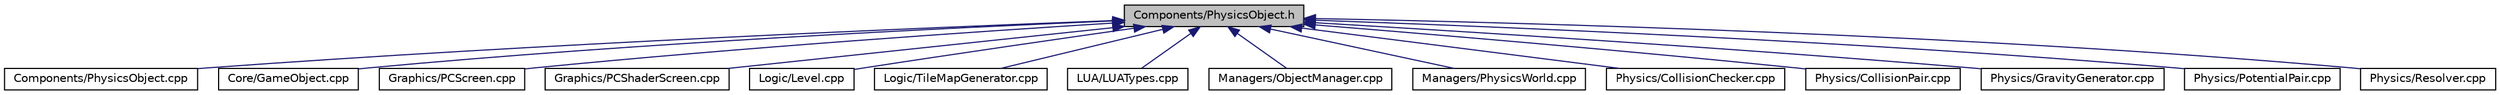 digraph "Components/PhysicsObject.h"
{
  edge [fontname="Helvetica",fontsize="10",labelfontname="Helvetica",labelfontsize="10"];
  node [fontname="Helvetica",fontsize="10",shape=record];
  Node1 [label="Components/PhysicsObject.h",height=0.2,width=0.4,color="black", fillcolor="grey75", style="filled", fontcolor="black"];
  Node1 -> Node2 [dir="back",color="midnightblue",fontsize="10",style="solid",fontname="Helvetica"];
  Node2 [label="Components/PhysicsObject.cpp",height=0.2,width=0.4,color="black", fillcolor="white", style="filled",URL="$PhysicsObject_8cpp.html"];
  Node1 -> Node3 [dir="back",color="midnightblue",fontsize="10",style="solid",fontname="Helvetica"];
  Node3 [label="Core/GameObject.cpp",height=0.2,width=0.4,color="black", fillcolor="white", style="filled",URL="$GameObject_8cpp.html"];
  Node1 -> Node4 [dir="back",color="midnightblue",fontsize="10",style="solid",fontname="Helvetica"];
  Node4 [label="Graphics/PCScreen.cpp",height=0.2,width=0.4,color="black", fillcolor="white", style="filled",URL="$PCScreen_8cpp.html"];
  Node1 -> Node5 [dir="back",color="midnightblue",fontsize="10",style="solid",fontname="Helvetica"];
  Node5 [label="Graphics/PCShaderScreen.cpp",height=0.2,width=0.4,color="black", fillcolor="white", style="filled",URL="$PCShaderScreen_8cpp.html"];
  Node1 -> Node6 [dir="back",color="midnightblue",fontsize="10",style="solid",fontname="Helvetica"];
  Node6 [label="Logic/Level.cpp",height=0.2,width=0.4,color="black", fillcolor="white", style="filled",URL="$Level_8cpp.html"];
  Node1 -> Node7 [dir="back",color="midnightblue",fontsize="10",style="solid",fontname="Helvetica"];
  Node7 [label="Logic/TileMapGenerator.cpp",height=0.2,width=0.4,color="black", fillcolor="white", style="filled",URL="$TileMapGenerator_8cpp.html"];
  Node1 -> Node8 [dir="back",color="midnightblue",fontsize="10",style="solid",fontname="Helvetica"];
  Node8 [label="LUA/LUATypes.cpp",height=0.2,width=0.4,color="black", fillcolor="white", style="filled",URL="$LUATypes_8cpp.html"];
  Node1 -> Node9 [dir="back",color="midnightblue",fontsize="10",style="solid",fontname="Helvetica"];
  Node9 [label="Managers/ObjectManager.cpp",height=0.2,width=0.4,color="black", fillcolor="white", style="filled",URL="$ObjectManager_8cpp.html"];
  Node1 -> Node10 [dir="back",color="midnightblue",fontsize="10",style="solid",fontname="Helvetica"];
  Node10 [label="Managers/PhysicsWorld.cpp",height=0.2,width=0.4,color="black", fillcolor="white", style="filled",URL="$PhysicsWorld_8cpp.html"];
  Node1 -> Node11 [dir="back",color="midnightblue",fontsize="10",style="solid",fontname="Helvetica"];
  Node11 [label="Physics/CollisionChecker.cpp",height=0.2,width=0.4,color="black", fillcolor="white", style="filled",URL="$CollisionChecker_8cpp.html"];
  Node1 -> Node12 [dir="back",color="midnightblue",fontsize="10",style="solid",fontname="Helvetica"];
  Node12 [label="Physics/CollisionPair.cpp",height=0.2,width=0.4,color="black", fillcolor="white", style="filled",URL="$CollisionPair_8cpp.html"];
  Node1 -> Node13 [dir="back",color="midnightblue",fontsize="10",style="solid",fontname="Helvetica"];
  Node13 [label="Physics/GravityGenerator.cpp",height=0.2,width=0.4,color="black", fillcolor="white", style="filled",URL="$GravityGenerator_8cpp.html"];
  Node1 -> Node14 [dir="back",color="midnightblue",fontsize="10",style="solid",fontname="Helvetica"];
  Node14 [label="Physics/PotentialPair.cpp",height=0.2,width=0.4,color="black", fillcolor="white", style="filled",URL="$PotentialPair_8cpp.html"];
  Node1 -> Node15 [dir="back",color="midnightblue",fontsize="10",style="solid",fontname="Helvetica"];
  Node15 [label="Physics/Resolver.cpp",height=0.2,width=0.4,color="black", fillcolor="white", style="filled",URL="$Resolver_8cpp.html"];
}

